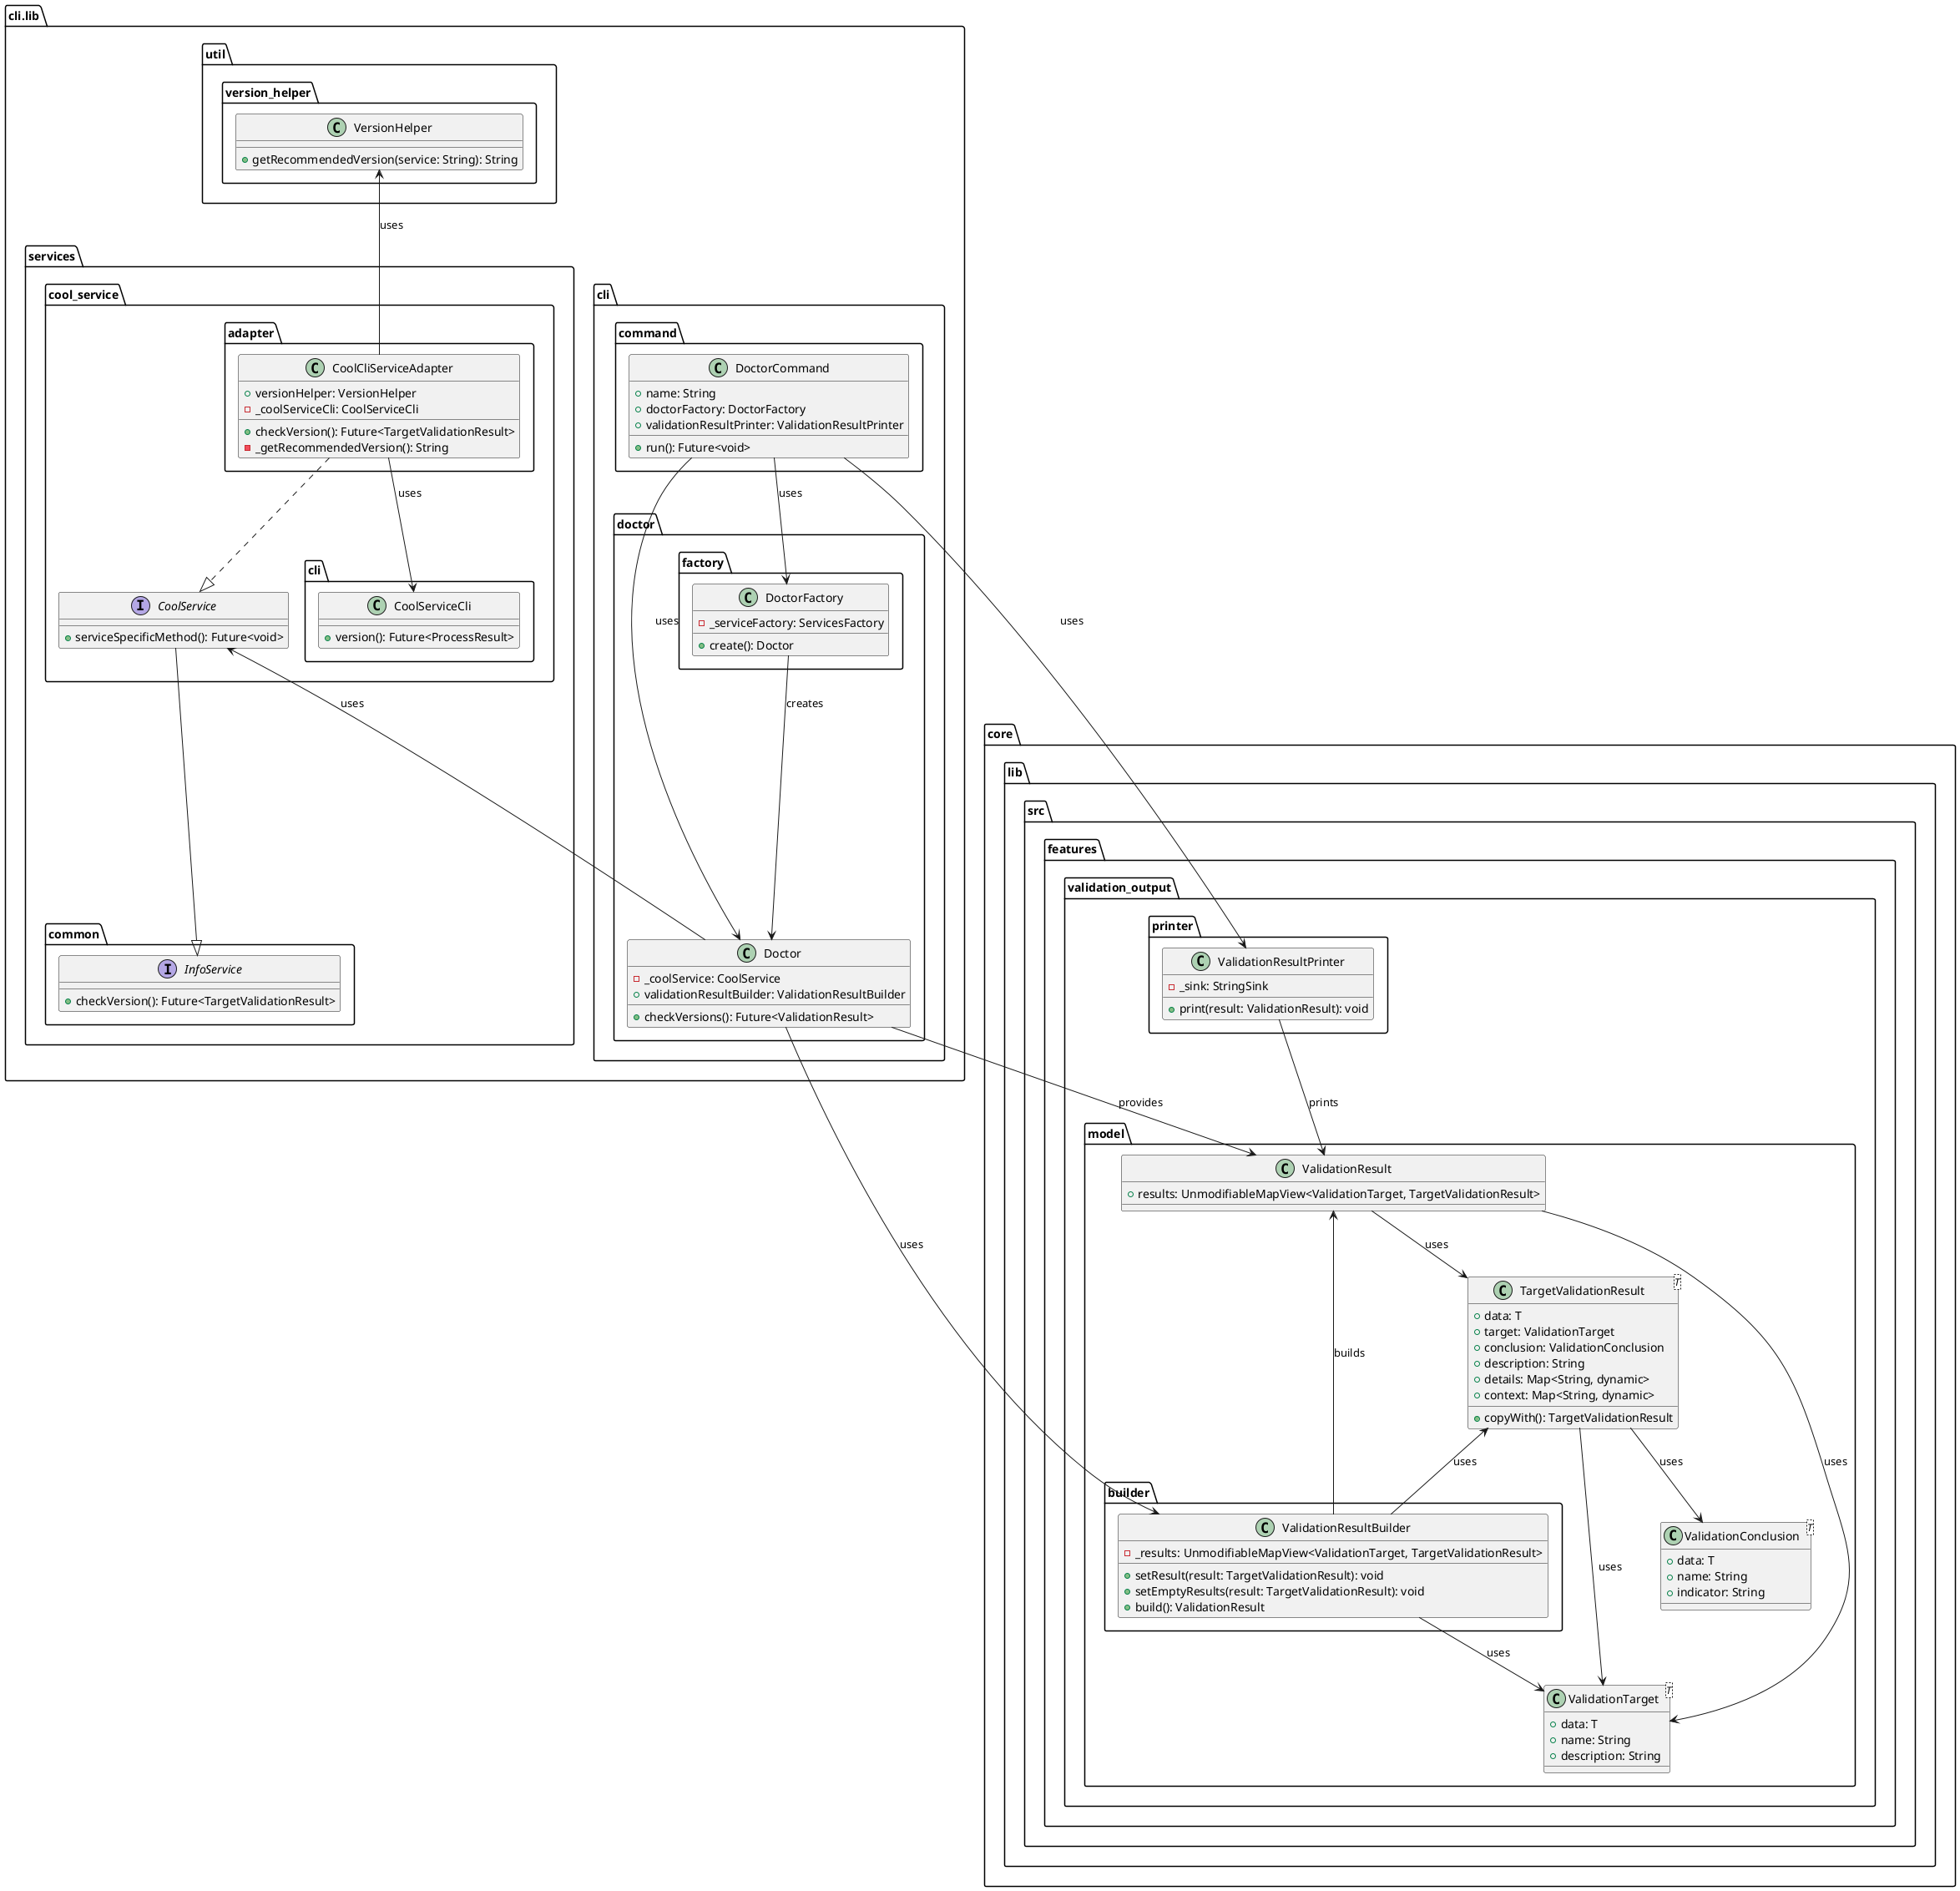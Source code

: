 @startuml doctor_output_improvements_class_diagram

package cli.lib as cli_lib {
    package cli {
        package command {
            class DoctorCommand {
                + name: String
                + doctorFactory: DoctorFactory
                + validationResultPrinter: ValidationResultPrinter

                + run(): Future<void>
            }
        }

        package doctor {
            package factory as doctor_factory {
                class DoctorFactory {
                    - _serviceFactory: ServicesFactory

                    + create(): Doctor
                }
            }

            class Doctor {
                - _coolService: CoolService
                + validationResultBuilder: ValidationResultBuilder

                + checkVersions(): Future<ValidationResult>
            }
        }
    }

    package services {
        package common as services_common {
            interface InfoService {
                + checkVersion(): Future<TargetValidationResult>
            }
        }

        package cool_service {
            package adapter {
                class CoolCliServiceAdapter {
                    + versionHelper: VersionHelper
                    - _coolServiceCli: CoolServiceCli

                    + checkVersion(): Future<TargetValidationResult>
                    - _getRecommendedVersion(): String
                }
            }

            package cli as cool_service_cli {
                class CoolServiceCli {
                    + version(): Future<ProcessResult>
                }
            }

            interface CoolService {
                + serviceSpecificMethod(): Future<void>
            }
        }
    }

    package util.version_helper {
        class VersionHelper {
            + getRecommendedVersion(service: String): String
        }
    }
}

package core.lib.src.features.validation_output {
    package model {
        package builder {
            class ValidationResultBuilder {
                - _results: UnmodifiableMapView<ValidationTarget, TargetValidationResult>

                + setResult(result: TargetValidationResult): void
                + setEmptyResults(result: TargetValidationResult): void
                + build(): ValidationResult
            }
        }

        class ValidationTarget<T> {
            + data: T
            + name: String
            + description: String
        }

        class ValidationConclusion<T> {
            + data: T
            + name: String
            + indicator: String
        }

        class TargetValidationResult<T> {
            + data: T
            + target: ValidationTarget
            + conclusion: ValidationConclusion
            + description: String
            + details: Map<String, dynamic>
            + context: Map<String, dynamic>

            + copyWith(): TargetValidationResult
        }

        class ValidationResult{
            + results: UnmodifiableMapView<ValidationTarget, TargetValidationResult>
        }
    }

    package printer {
        class ValidationResultPrinter{
            - _sink: StringSink

            + print(result: ValidationResult): void
        }
    }
}

TargetValidationResult --> ValidationTarget : uses
TargetValidationResult --> ValidationConclusion : uses

ValidationResult --> TargetValidationResult : uses
ValidationResult --> ValidationTarget : uses

ValidationResultBuilder -up-> ValidationResult : builds
ValidationResultBuilder --> ValidationTarget : uses
ValidationResultBuilder -up-> TargetValidationResult : uses

ValidationResultPrinter --> ValidationResult : prints

DoctorCommand --> DoctorFactory : uses
DoctorCommand --> ValidationResultPrinter : uses
DoctorCommand --> Doctor : uses

DoctorFactory --> Doctor : creates

Doctor --> ValidationResultBuilder : uses
Doctor --> ValidationResult : provides
Doctor -up-> CoolService : uses

CoolCliServiceAdapter ..|> CoolService
CoolCliServiceAdapter --> CoolServiceCli : uses
CoolCliServiceAdapter -up-> VersionHelper : uses

CoolService --|> InfoService

DoctorCommand -[hidden]left-> CoolCliServiceAdapter

@enduml

